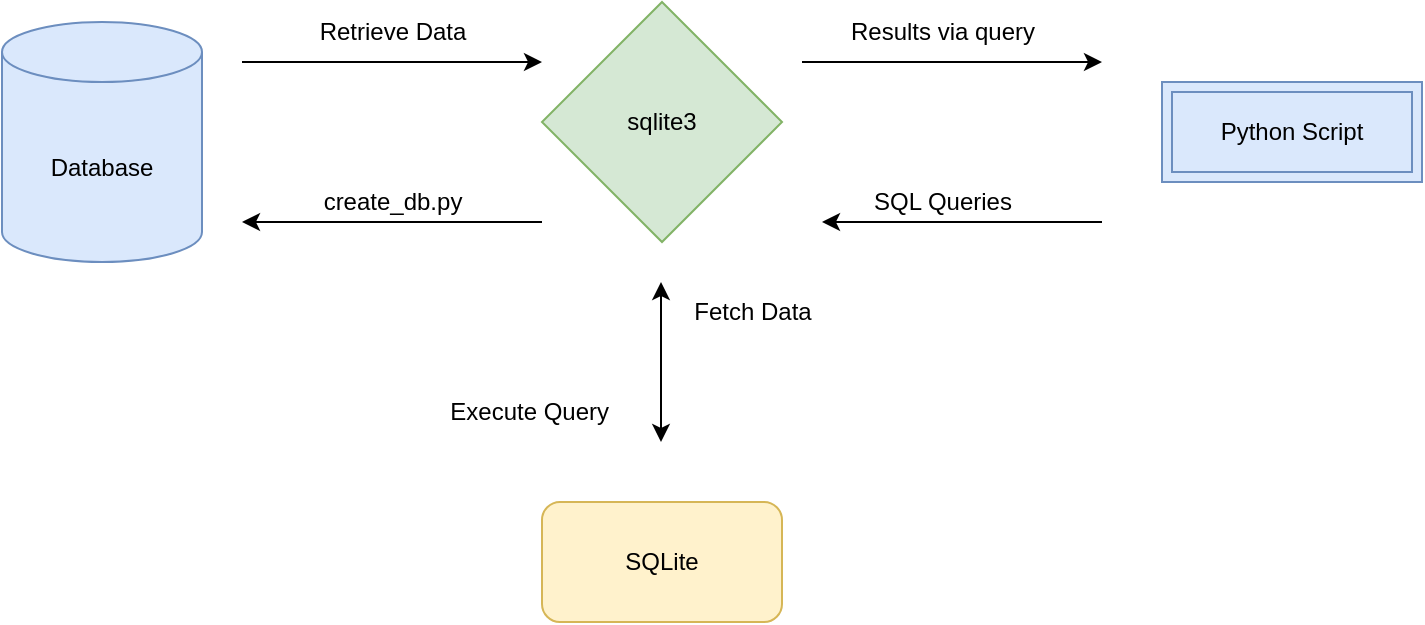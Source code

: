 <mxfile version="20.5.3" type="device"><diagram id="ehOOSaH7kbHs10lEI7Iw" name="Page-1"><mxGraphModel dx="946" dy="614" grid="1" gridSize="10" guides="1" tooltips="1" connect="1" arrows="1" fold="1" page="1" pageScale="1" pageWidth="850" pageHeight="1100" math="0" shadow="0"><root><mxCell id="0"/><mxCell id="1" parent="0"/><mxCell id="pmYuQcBbNEfkhd6mDz5p-1" value="Database" style="shape=cylinder3;whiteSpace=wrap;html=1;boundedLbl=1;backgroundOutline=1;size=15;fillColor=#dae8fc;strokeColor=#6c8ebf;" vertex="1" parent="1"><mxGeometry x="90" y="260" width="100" height="120" as="geometry"/></mxCell><mxCell id="pmYuQcBbNEfkhd6mDz5p-3" value="sqlite3" style="rhombus;whiteSpace=wrap;html=1;fillColor=#d5e8d4;strokeColor=#82b366;" vertex="1" parent="1"><mxGeometry x="360" y="250" width="120" height="120" as="geometry"/></mxCell><mxCell id="pmYuQcBbNEfkhd6mDz5p-5" value="" style="endArrow=classic;html=1;rounded=0;" edge="1" parent="1"><mxGeometry width="50" height="50" relative="1" as="geometry"><mxPoint x="210" y="280" as="sourcePoint"/><mxPoint x="360" y="280" as="targetPoint"/><Array as="points"><mxPoint x="280" y="280"/></Array></mxGeometry></mxCell><mxCell id="pmYuQcBbNEfkhd6mDz5p-6" value="" style="endArrow=classic;html=1;rounded=0;" edge="1" parent="1"><mxGeometry width="50" height="50" relative="1" as="geometry"><mxPoint x="490" y="280" as="sourcePoint"/><mxPoint x="640" y="280" as="targetPoint"/></mxGeometry></mxCell><mxCell id="pmYuQcBbNEfkhd6mDz5p-7" value="" style="endArrow=classic;html=1;rounded=0;" edge="1" parent="1"><mxGeometry width="50" height="50" relative="1" as="geometry"><mxPoint x="360" y="360" as="sourcePoint"/><mxPoint x="210" y="360" as="targetPoint"/></mxGeometry></mxCell><mxCell id="pmYuQcBbNEfkhd6mDz5p-8" value="" style="endArrow=classic;html=1;rounded=0;" edge="1" parent="1"><mxGeometry width="50" height="50" relative="1" as="geometry"><mxPoint x="640" y="360" as="sourcePoint"/><mxPoint x="500" y="360" as="targetPoint"/></mxGeometry></mxCell><mxCell id="pmYuQcBbNEfkhd6mDz5p-9" value="" style="endArrow=classic;startArrow=classic;html=1;rounded=0;" edge="1" parent="1"><mxGeometry width="50" height="50" relative="1" as="geometry"><mxPoint x="419.5" y="470" as="sourcePoint"/><mxPoint x="419.5" y="390" as="targetPoint"/></mxGeometry></mxCell><mxCell id="pmYuQcBbNEfkhd6mDz5p-10" value="SQLite" style="rounded=1;whiteSpace=wrap;html=1;fillColor=#fff2cc;strokeColor=#d6b656;" vertex="1" parent="1"><mxGeometry x="360" y="500" width="120" height="60" as="geometry"/></mxCell><mxCell id="pmYuQcBbNEfkhd6mDz5p-11" value="Execute Query&amp;nbsp;" style="text;html=1;align=center;verticalAlign=middle;resizable=0;points=[];autosize=1;strokeColor=none;fillColor=none;" vertex="1" parent="1"><mxGeometry x="300" y="440" width="110" height="30" as="geometry"/></mxCell><mxCell id="pmYuQcBbNEfkhd6mDz5p-12" value="Fetch Data" style="text;html=1;align=center;verticalAlign=middle;resizable=0;points=[];autosize=1;strokeColor=none;fillColor=none;" vertex="1" parent="1"><mxGeometry x="425" y="390" width="80" height="30" as="geometry"/></mxCell><mxCell id="pmYuQcBbNEfkhd6mDz5p-13" value="create_db.py" style="text;html=1;align=center;verticalAlign=middle;resizable=0;points=[];autosize=1;strokeColor=none;fillColor=none;" vertex="1" parent="1"><mxGeometry x="240" y="335" width="90" height="30" as="geometry"/></mxCell><mxCell id="pmYuQcBbNEfkhd6mDz5p-14" value="SQL Queries" style="text;html=1;align=center;verticalAlign=middle;resizable=0;points=[];autosize=1;strokeColor=none;fillColor=none;" vertex="1" parent="1"><mxGeometry x="515" y="335" width="90" height="30" as="geometry"/></mxCell><mxCell id="pmYuQcBbNEfkhd6mDz5p-15" value="Retrieve Data" style="text;html=1;align=center;verticalAlign=middle;resizable=0;points=[];autosize=1;strokeColor=none;fillColor=none;" vertex="1" parent="1"><mxGeometry x="235" y="250" width="100" height="30" as="geometry"/></mxCell><mxCell id="pmYuQcBbNEfkhd6mDz5p-16" value="Results via query" style="text;html=1;align=center;verticalAlign=middle;resizable=0;points=[];autosize=1;strokeColor=none;fillColor=none;" vertex="1" parent="1"><mxGeometry x="500" y="250" width="120" height="30" as="geometry"/></mxCell><mxCell id="pmYuQcBbNEfkhd6mDz5p-19" value="Python Script" style="shape=ext;margin=3;double=1;whiteSpace=wrap;html=1;align=center;fillColor=#dae8fc;strokeColor=#6c8ebf;" vertex="1" parent="1"><mxGeometry x="670" y="290" width="130" height="50" as="geometry"/></mxCell></root></mxGraphModel></diagram></mxfile>